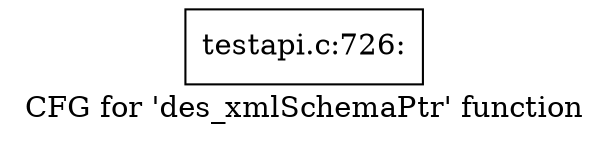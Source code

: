 digraph "CFG for 'des_xmlSchemaPtr' function" {
	label="CFG for 'des_xmlSchemaPtr' function";

	Node0x526cb00 [shape=record,label="{testapi.c:726:}"];
}
